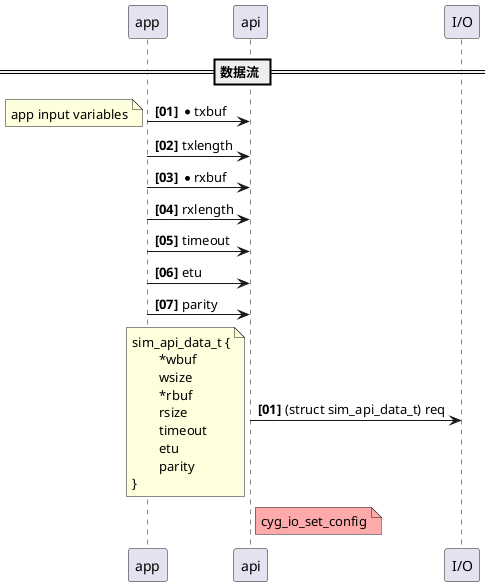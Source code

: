 @startuml
== 数据流 ==
autonumber "<b>[00]"
app -> api :  *txbuf
note left: app input variables
app -> api :  txlength
app -> api :  *rxbuf
app -> api :  rxlength
app -> api :  timeout
app -> api :  etu
app -> api :  parity


autonumber "<b>[00]"
api -> "I/O" :  (struct sim_api_data_t) req
note left
	sim_api_data_t {
		*wbuf
		wsize
		*rbuf
		rsize
		timeout
		etu
		parity
	}
end note

note right of api #FFAAAA: cyg_io_set_config

@enduml